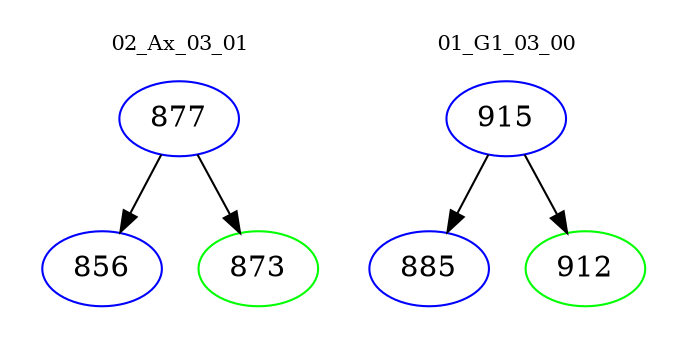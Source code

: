 digraph{
subgraph cluster_0 {
color = white
label = "02_Ax_03_01";
fontsize=10;
T0_877 [label="877", color="blue"]
T0_877 -> T0_856 [color="black"]
T0_856 [label="856", color="blue"]
T0_877 -> T0_873 [color="black"]
T0_873 [label="873", color="green"]
}
subgraph cluster_1 {
color = white
label = "01_G1_03_00";
fontsize=10;
T1_915 [label="915", color="blue"]
T1_915 -> T1_885 [color="black"]
T1_885 [label="885", color="blue"]
T1_915 -> T1_912 [color="black"]
T1_912 [label="912", color="green"]
}
}
